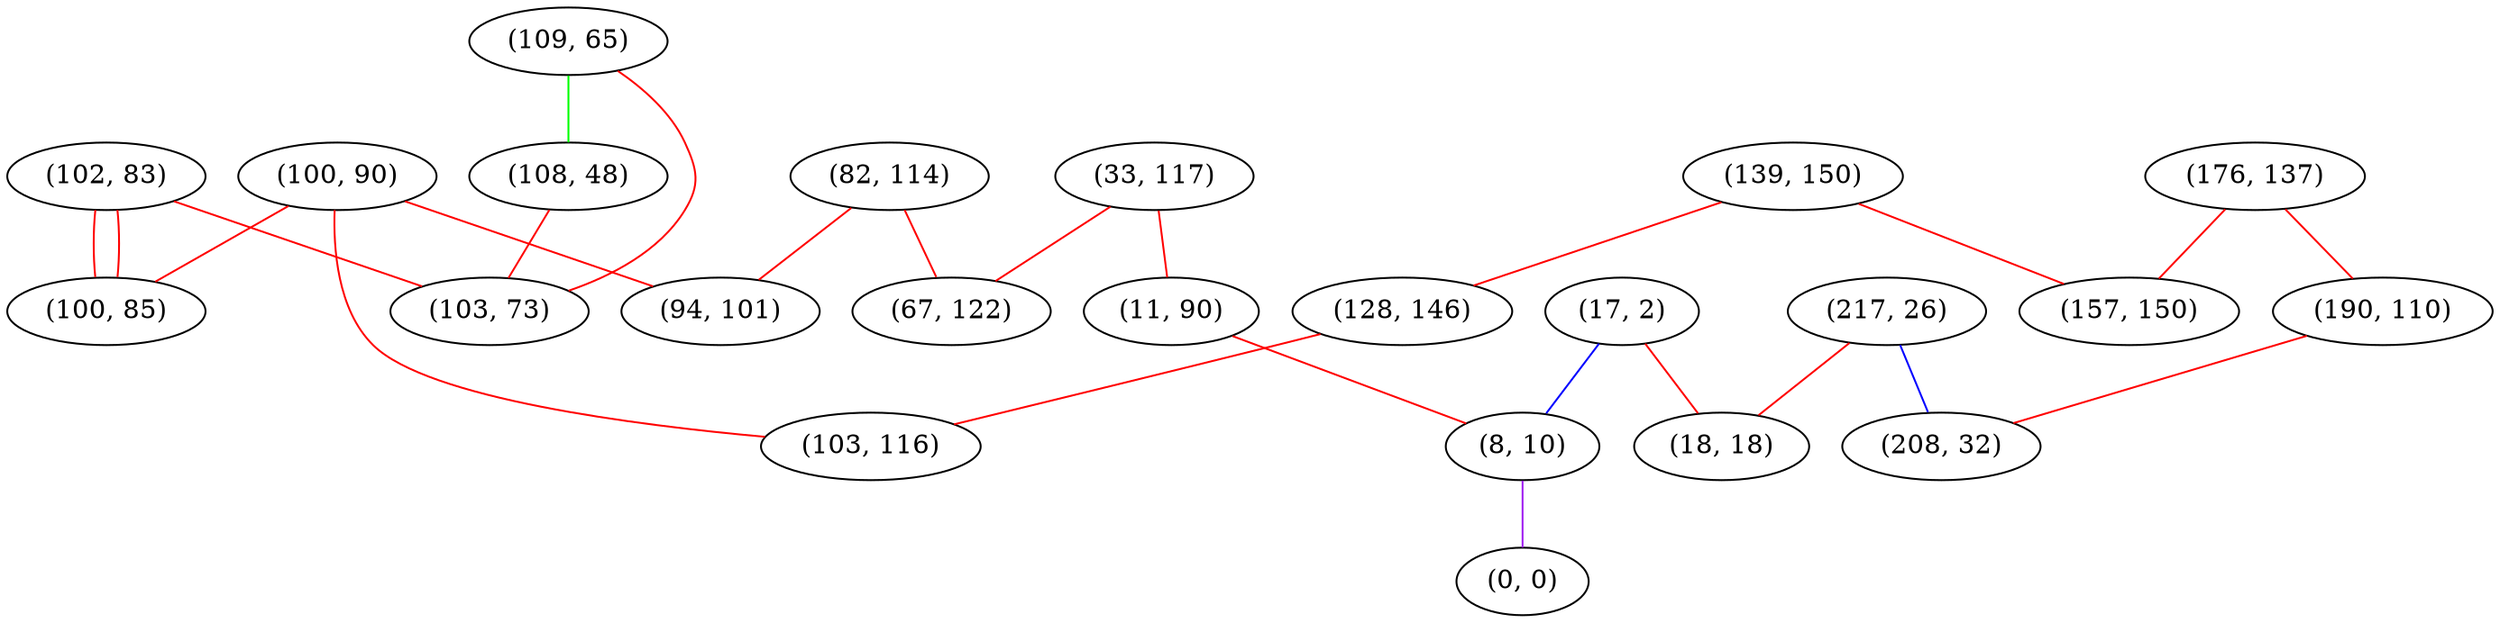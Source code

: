 graph "" {
"(102, 83)";
"(33, 117)";
"(109, 65)";
"(82, 114)";
"(100, 90)";
"(11, 90)";
"(94, 101)";
"(100, 85)";
"(17, 2)";
"(176, 137)";
"(8, 10)";
"(139, 150)";
"(157, 150)";
"(67, 122)";
"(0, 0)";
"(190, 110)";
"(128, 146)";
"(108, 48)";
"(103, 116)";
"(217, 26)";
"(208, 32)";
"(18, 18)";
"(103, 73)";
"(102, 83)" -- "(100, 85)"  [color=red, key=0, weight=1];
"(102, 83)" -- "(100, 85)"  [color=red, key=1, weight=1];
"(102, 83)" -- "(103, 73)"  [color=red, key=0, weight=1];
"(33, 117)" -- "(11, 90)"  [color=red, key=0, weight=1];
"(33, 117)" -- "(67, 122)"  [color=red, key=0, weight=1];
"(109, 65)" -- "(108, 48)"  [color=green, key=0, weight=2];
"(109, 65)" -- "(103, 73)"  [color=red, key=0, weight=1];
"(82, 114)" -- "(67, 122)"  [color=red, key=0, weight=1];
"(82, 114)" -- "(94, 101)"  [color=red, key=0, weight=1];
"(100, 90)" -- "(103, 116)"  [color=red, key=0, weight=1];
"(100, 90)" -- "(100, 85)"  [color=red, key=0, weight=1];
"(100, 90)" -- "(94, 101)"  [color=red, key=0, weight=1];
"(11, 90)" -- "(8, 10)"  [color=red, key=0, weight=1];
"(17, 2)" -- "(8, 10)"  [color=blue, key=0, weight=3];
"(17, 2)" -- "(18, 18)"  [color=red, key=0, weight=1];
"(176, 137)" -- "(157, 150)"  [color=red, key=0, weight=1];
"(176, 137)" -- "(190, 110)"  [color=red, key=0, weight=1];
"(8, 10)" -- "(0, 0)"  [color=purple, key=0, weight=4];
"(139, 150)" -- "(157, 150)"  [color=red, key=0, weight=1];
"(139, 150)" -- "(128, 146)"  [color=red, key=0, weight=1];
"(190, 110)" -- "(208, 32)"  [color=red, key=0, weight=1];
"(128, 146)" -- "(103, 116)"  [color=red, key=0, weight=1];
"(108, 48)" -- "(103, 73)"  [color=red, key=0, weight=1];
"(217, 26)" -- "(208, 32)"  [color=blue, key=0, weight=3];
"(217, 26)" -- "(18, 18)"  [color=red, key=0, weight=1];
}
